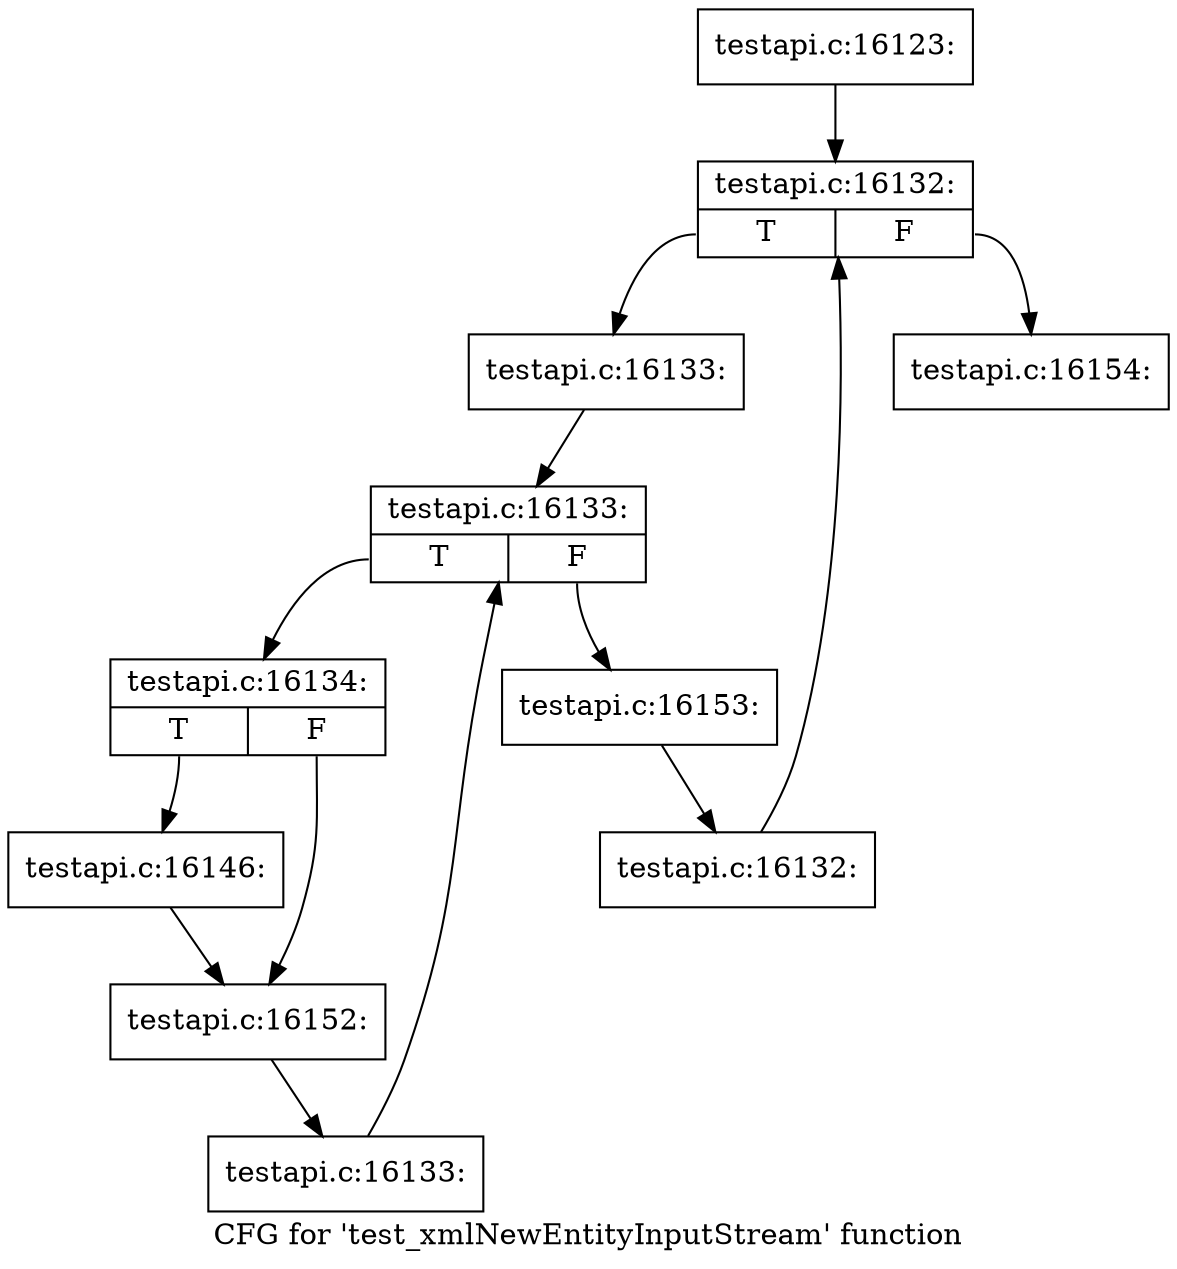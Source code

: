 digraph "CFG for 'test_xmlNewEntityInputStream' function" {
	label="CFG for 'test_xmlNewEntityInputStream' function";

	Node0x493bb80 [shape=record,label="{testapi.c:16123:}"];
	Node0x493bb80 -> Node0x450ee20;
	Node0x450ee20 [shape=record,label="{testapi.c:16132:|{<s0>T|<s1>F}}"];
	Node0x450ee20:s0 -> Node0x450f080;
	Node0x450ee20:s1 -> Node0x450ecc0;
	Node0x450f080 [shape=record,label="{testapi.c:16133:}"];
	Node0x450f080 -> Node0x450f3f0;
	Node0x450f3f0 [shape=record,label="{testapi.c:16133:|{<s0>T|<s1>F}}"];
	Node0x450f3f0:s0 -> Node0x450f630;
	Node0x450f3f0:s1 -> Node0x450f310;
	Node0x450f630 [shape=record,label="{testapi.c:16134:|{<s0>T|<s1>F}}"];
	Node0x450f630:s0 -> Node0x4510780;
	Node0x450f630:s1 -> Node0x4510ab0;
	Node0x4510780 [shape=record,label="{testapi.c:16146:}"];
	Node0x4510780 -> Node0x4510ab0;
	Node0x4510ab0 [shape=record,label="{testapi.c:16152:}"];
	Node0x4510ab0 -> Node0x450f5a0;
	Node0x450f5a0 [shape=record,label="{testapi.c:16133:}"];
	Node0x450f5a0 -> Node0x450f3f0;
	Node0x450f310 [shape=record,label="{testapi.c:16153:}"];
	Node0x450f310 -> Node0x450f030;
	Node0x450f030 [shape=record,label="{testapi.c:16132:}"];
	Node0x450f030 -> Node0x450ee20;
	Node0x450ecc0 [shape=record,label="{testapi.c:16154:}"];
}
